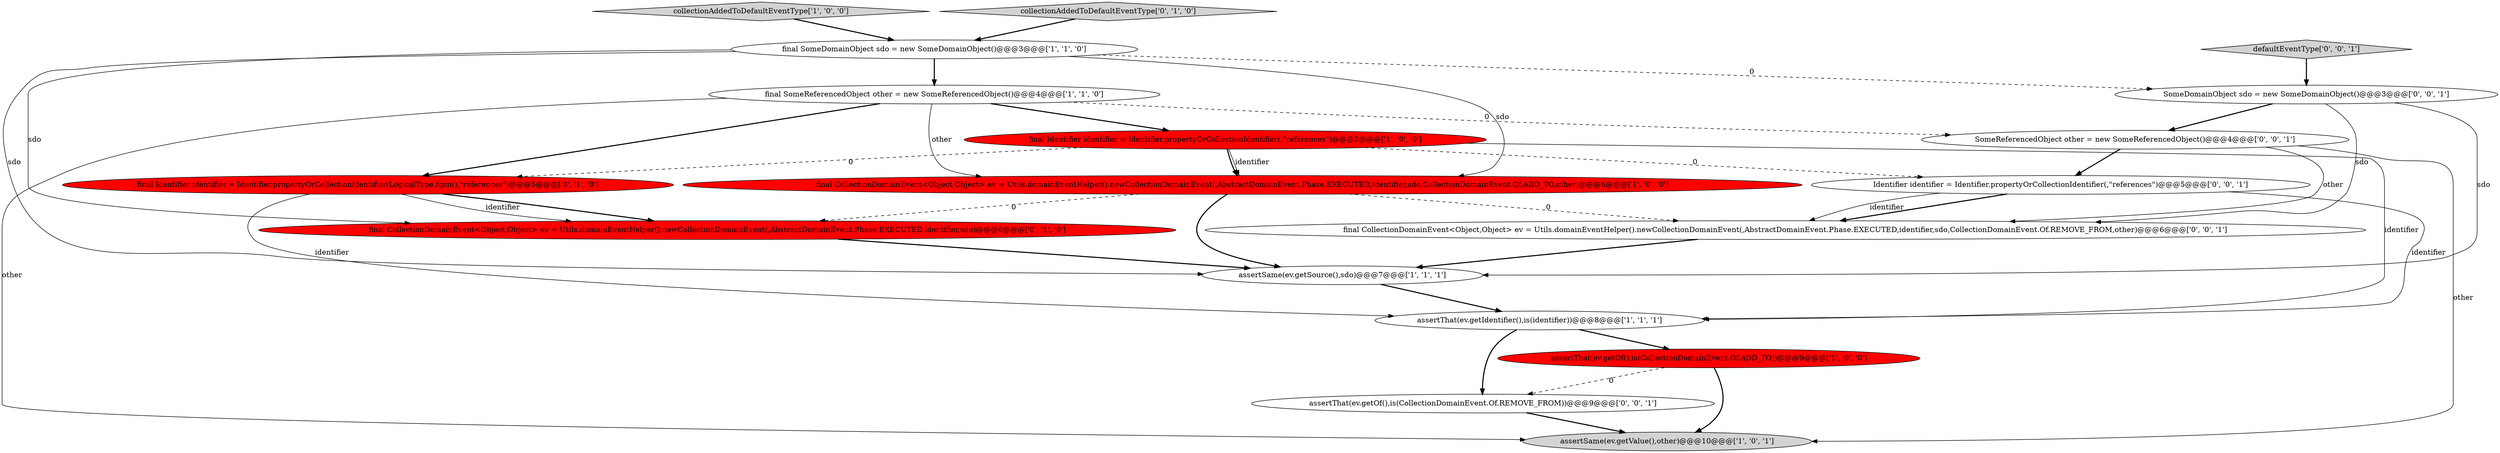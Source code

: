 digraph {
12 [style = filled, label = "Identifier identifier = Identifier.propertyOrCollectionIdentifier(,\"references\")@@@5@@@['0', '0', '1']", fillcolor = white, shape = ellipse image = "AAA0AAABBB3BBB"];
8 [style = filled, label = "final SomeReferencedObject other = new SomeReferencedObject()@@@4@@@['1', '1', '0']", fillcolor = white, shape = ellipse image = "AAA0AAABBB1BBB"];
14 [style = filled, label = "SomeDomainObject sdo = new SomeDomainObject()@@@3@@@['0', '0', '1']", fillcolor = white, shape = ellipse image = "AAA0AAABBB3BBB"];
6 [style = filled, label = "assertSame(ev.getValue(),other)@@@10@@@['1', '0', '1']", fillcolor = lightgray, shape = ellipse image = "AAA0AAABBB1BBB"];
1 [style = filled, label = "collectionAddedToDefaultEventType['1', '0', '0']", fillcolor = lightgray, shape = diamond image = "AAA0AAABBB1BBB"];
0 [style = filled, label = "final SomeDomainObject sdo = new SomeDomainObject()@@@3@@@['1', '1', '0']", fillcolor = white, shape = ellipse image = "AAA0AAABBB1BBB"];
5 [style = filled, label = "final CollectionDomainEvent<Object,Object> ev = Utils.domainEventHelper().newCollectionDomainEvent(,AbstractDomainEvent.Phase.EXECUTED,identifier,sdo,CollectionDomainEvent.Of.ADD_TO,other)@@@6@@@['1', '0', '0']", fillcolor = red, shape = ellipse image = "AAA1AAABBB1BBB"];
2 [style = filled, label = "final Identifier identifier = Identifier.propertyOrCollectionIdentifier(,\"references\")@@@5@@@['1', '0', '0']", fillcolor = red, shape = ellipse image = "AAA1AAABBB1BBB"];
11 [style = filled, label = "final Identifier identifier = Identifier.propertyOrCollectionIdentifier(LogicalType.fqcn(),\"references\")@@@5@@@['0', '1', '0']", fillcolor = red, shape = ellipse image = "AAA1AAABBB2BBB"];
3 [style = filled, label = "assertSame(ev.getSource(),sdo)@@@7@@@['1', '1', '1']", fillcolor = white, shape = ellipse image = "AAA0AAABBB1BBB"];
9 [style = filled, label = "collectionAddedToDefaultEventType['0', '1', '0']", fillcolor = lightgray, shape = diamond image = "AAA0AAABBB2BBB"];
15 [style = filled, label = "SomeReferencedObject other = new SomeReferencedObject()@@@4@@@['0', '0', '1']", fillcolor = white, shape = ellipse image = "AAA0AAABBB3BBB"];
16 [style = filled, label = "defaultEventType['0', '0', '1']", fillcolor = lightgray, shape = diamond image = "AAA0AAABBB3BBB"];
7 [style = filled, label = "assertThat(ev.getIdentifier(),is(identifier))@@@8@@@['1', '1', '1']", fillcolor = white, shape = ellipse image = "AAA0AAABBB1BBB"];
4 [style = filled, label = "assertThat(ev.getOf(),is(CollectionDomainEvent.Of.ADD_TO))@@@9@@@['1', '0', '0']", fillcolor = red, shape = ellipse image = "AAA1AAABBB1BBB"];
10 [style = filled, label = "final CollectionDomainEvent<Object,Object> ev = Utils.domainEventHelper().newCollectionDomainEvent(,AbstractDomainEvent.Phase.EXECUTED,identifier,sdo)@@@6@@@['0', '1', '0']", fillcolor = red, shape = ellipse image = "AAA1AAABBB2BBB"];
13 [style = filled, label = "assertThat(ev.getOf(),is(CollectionDomainEvent.Of.REMOVE_FROM))@@@9@@@['0', '0', '1']", fillcolor = white, shape = ellipse image = "AAA0AAABBB3BBB"];
17 [style = filled, label = "final CollectionDomainEvent<Object,Object> ev = Utils.domainEventHelper().newCollectionDomainEvent(,AbstractDomainEvent.Phase.EXECUTED,identifier,sdo,CollectionDomainEvent.Of.REMOVE_FROM,other)@@@6@@@['0', '0', '1']", fillcolor = white, shape = ellipse image = "AAA0AAABBB3BBB"];
7->13 [style = bold, label=""];
5->3 [style = bold, label=""];
14->3 [style = solid, label="sdo"];
9->0 [style = bold, label=""];
4->6 [style = bold, label=""];
2->5 [style = solid, label="identifier"];
8->15 [style = dashed, label="0"];
12->17 [style = bold, label=""];
8->5 [style = solid, label="other"];
10->3 [style = bold, label=""];
1->0 [style = bold, label=""];
7->4 [style = bold, label=""];
11->7 [style = solid, label="identifier"];
15->6 [style = solid, label="other"];
12->17 [style = solid, label="identifier"];
14->17 [style = solid, label="sdo"];
2->7 [style = solid, label="identifier"];
0->14 [style = dashed, label="0"];
2->12 [style = dashed, label="0"];
0->10 [style = solid, label="sdo"];
5->17 [style = dashed, label="0"];
12->7 [style = solid, label="identifier"];
8->2 [style = bold, label=""];
3->7 [style = bold, label=""];
0->3 [style = solid, label="sdo"];
5->10 [style = dashed, label="0"];
11->10 [style = bold, label=""];
0->8 [style = bold, label=""];
17->3 [style = bold, label=""];
0->5 [style = solid, label="sdo"];
15->17 [style = solid, label="other"];
16->14 [style = bold, label=""];
2->11 [style = dashed, label="0"];
14->15 [style = bold, label=""];
15->12 [style = bold, label=""];
8->6 [style = solid, label="other"];
13->6 [style = bold, label=""];
4->13 [style = dashed, label="0"];
8->11 [style = bold, label=""];
2->5 [style = bold, label=""];
11->10 [style = solid, label="identifier"];
}
